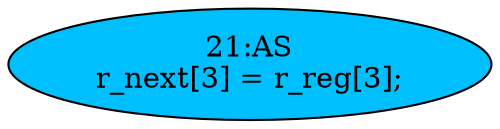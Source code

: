 strict digraph "" {
	node [label="\N"];
	"21:AS"	[ast="<pyverilog.vparser.ast.Assign object at 0x7f218c0ee250>",
		def_var="['r_next']",
		fillcolor=deepskyblue,
		label="21:AS
r_next[3] = r_reg[3];",
		statements="[]",
		style=filled,
		typ=Assign,
		use_var="['r_reg']"];
}
